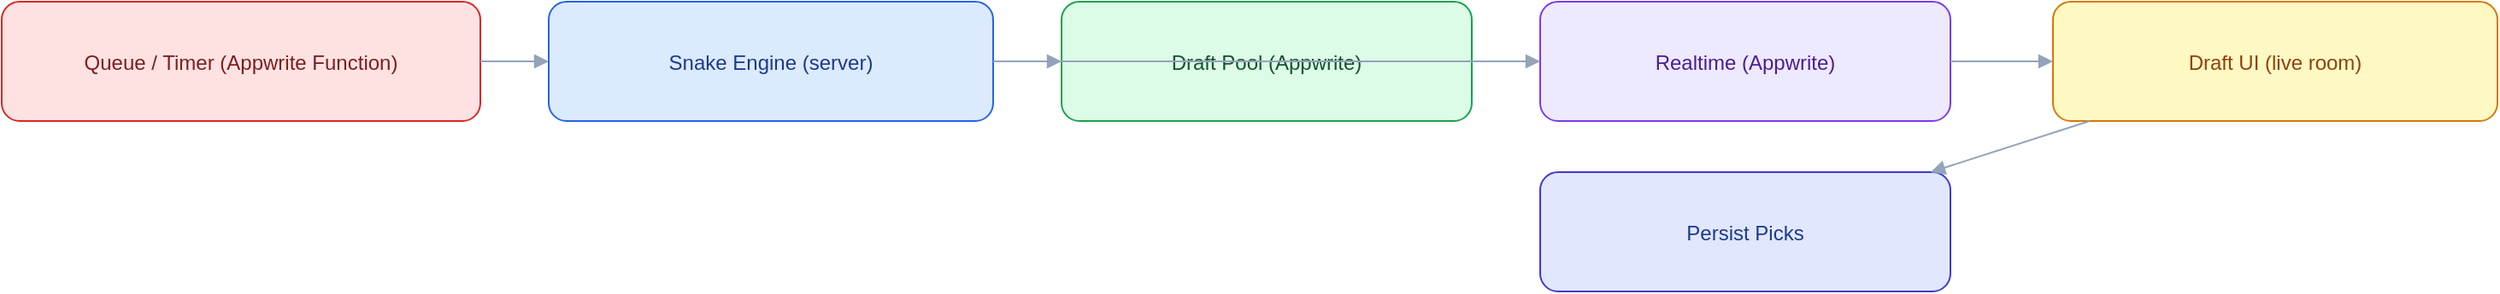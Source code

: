 <mxfile version="24.7.2" type="device"><diagram id="draft-real" name="Draft (Real)"><mxGraphModel dx="1392" dy="850" grid="1" gridSize="10" guides="1" tooltips="1" connect="1" arrows="1" fold="1" page="1" pageScale="1" pageWidth="1920" pageHeight="1080" math="0" shadow="0"><root><mxCell id="0"/><mxCell id="1" parent="0"/><mxCell id="timer" value="Queue / Timer (Appwrite Function)" style="rounded=1;fillColor=#FEE2E2;strokeColor=#DC2626;fontColor=#7F1D1D;" vertex="1" parent="1"><mxGeometry x="80" y="80" width="280" height="70" as="geometry"/></mxCell><mxCell id="engineR" value="Snake Engine (server)" style="rounded=1;fillColor=#DBEAFE;strokeColor=#2563EB;fontColor=#1E3A8A;" vertex="1" parent="1"><mxGeometry x="400" y="80" width="260" height="70" as="geometry"/></mxCell><mxCell id="poolR" value="Draft Pool (Appwrite)" style="rounded=1;fillColor=#DCFCE7;strokeColor=#16A34A;fontColor=#14532D;" vertex="1" parent="1"><mxGeometry x="700" y="80" width="240" height="70" as="geometry"/></mxCell><mxCell id="rtR" value="Realtime (Appwrite)" style="rounded=1;fillColor=#EDE9FE;strokeColor=#7C3AED;fontColor=#4C1D95;" vertex="1" parent="1"><mxGeometry x="980" y="80" width="240" height="70" as="geometry"/></mxCell><mxCell id="uiR" value="Draft UI (live room)" style="rounded=1;fillColor=#FEF9C3;strokeColor=#D97706;fontColor=#92400E;" vertex="1" parent="1"><mxGeometry x="1280" y="80" width="260" height="70" as="geometry"/></mxCell><mxCell id="persistR" value="Persist Picks" style="rounded=1;fillColor=#E0E7FF;strokeColor=#4338CA;fontColor=#1E3A8A;" vertex="1" parent="1"><mxGeometry x="980" y="180" width="240" height="70" as="geometry"/></mxCell><mxCell id="e1r" style="endArrow=block;endFill=1;strokeColor=#94A3B8;" edge="1" source="timer" target="engineR" parent="1"><mxGeometry relative="1" as="geometry"/></mxCell><mxCell id="e2r" style="endArrow=block;endFill=1;strokeColor=#94A3B8;" edge="1" source="engineR" target="poolR" parent="1"><mxGeometry relative="1" as="geometry"/></mxCell><mxCell id="e3r" style="endArrow=block;endFill=1;strokeColor=#94A3B8;" edge="1" source="engineR" target="rtR" parent="1"><mxGeometry relative="1" as="geometry"/></mxCell><mxCell id="e4r" style="endArrow=block;endFill=1;strokeColor=#94A3B8;" edge="1" source="rtR" target="uiR" parent="1"><mxGeometry relative="1" as="geometry"/></mxCell><mxCell id="e5r" style="endArrow=block;endFill=1;strokeColor=#94A3B8;" edge="1" source="uiR" target="persistR" parent="1"><mxGeometry relative="1" as="geometry"/></mxCell></root></mxGraphModel></diagram></mxfile>